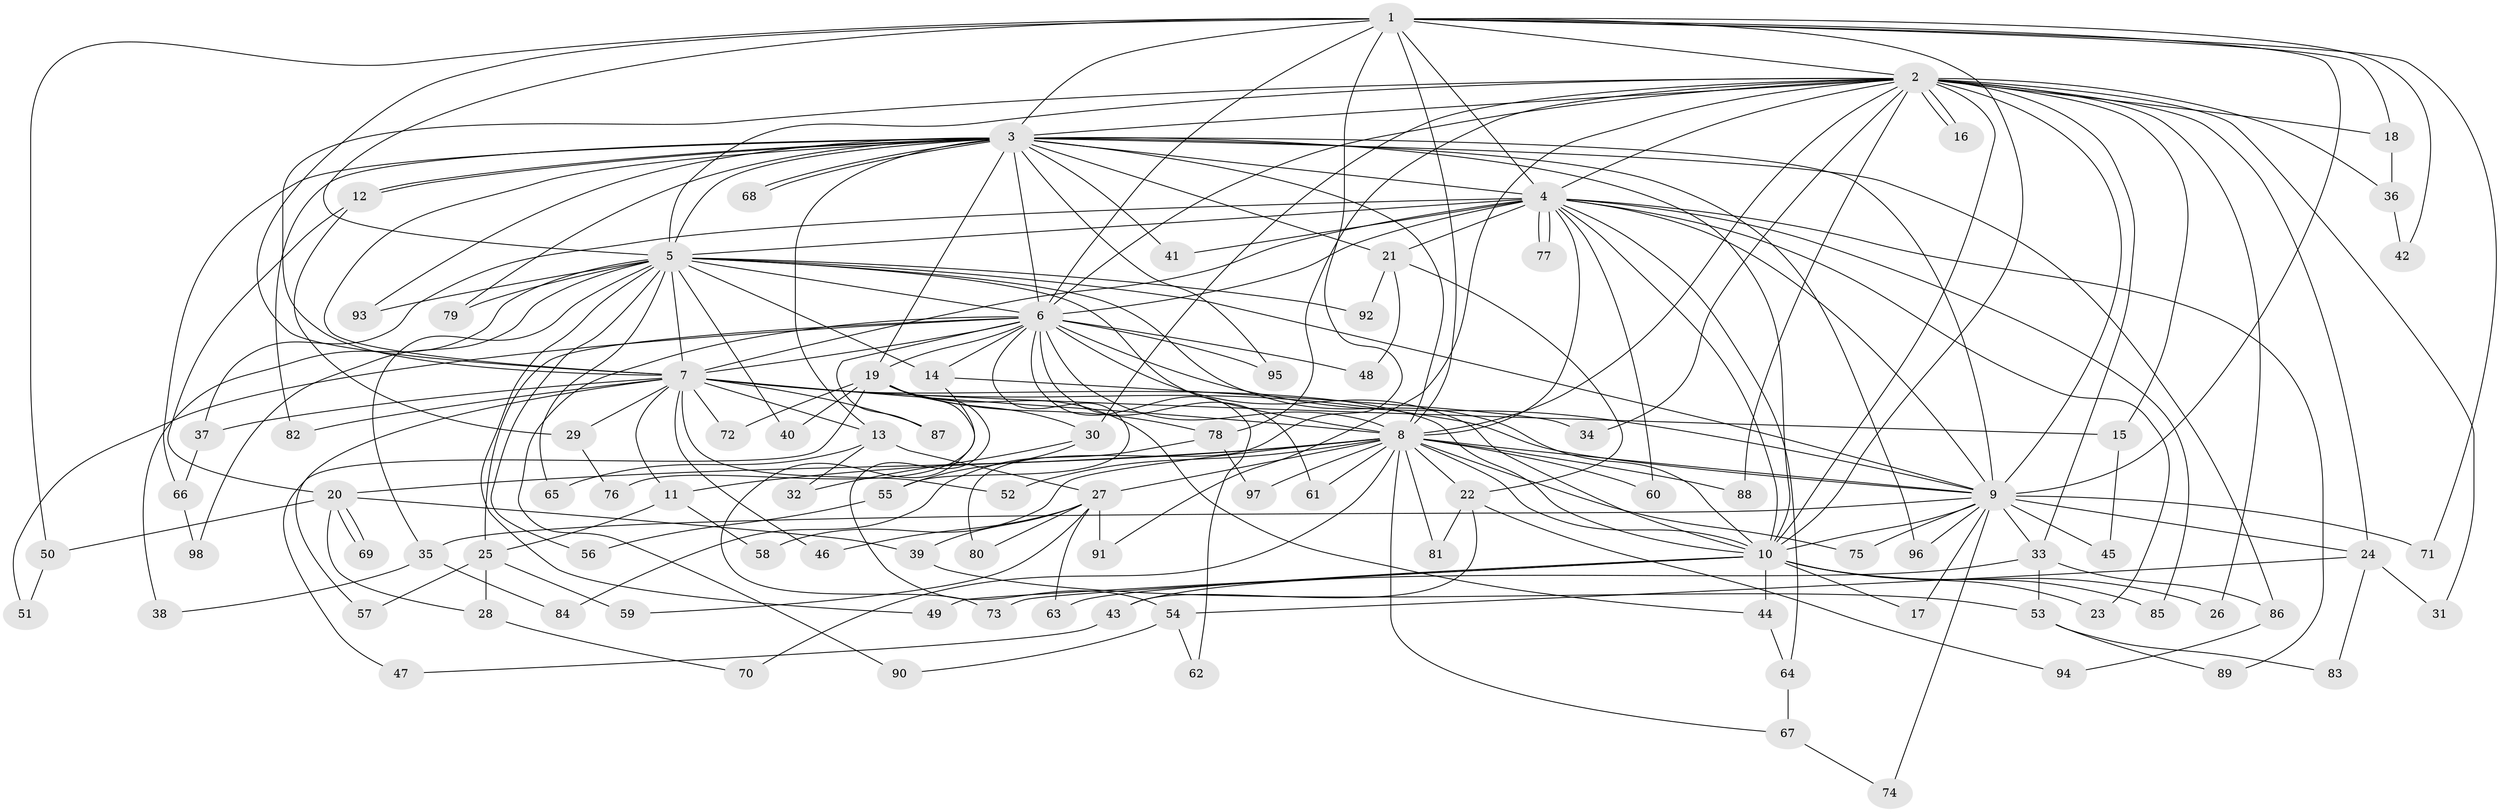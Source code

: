 // Generated by graph-tools (version 1.1) at 2025/13/03/09/25 04:13:43]
// undirected, 98 vertices, 221 edges
graph export_dot {
graph [start="1"]
  node [color=gray90,style=filled];
  1;
  2;
  3;
  4;
  5;
  6;
  7;
  8;
  9;
  10;
  11;
  12;
  13;
  14;
  15;
  16;
  17;
  18;
  19;
  20;
  21;
  22;
  23;
  24;
  25;
  26;
  27;
  28;
  29;
  30;
  31;
  32;
  33;
  34;
  35;
  36;
  37;
  38;
  39;
  40;
  41;
  42;
  43;
  44;
  45;
  46;
  47;
  48;
  49;
  50;
  51;
  52;
  53;
  54;
  55;
  56;
  57;
  58;
  59;
  60;
  61;
  62;
  63;
  64;
  65;
  66;
  67;
  68;
  69;
  70;
  71;
  72;
  73;
  74;
  75;
  76;
  77;
  78;
  79;
  80;
  81;
  82;
  83;
  84;
  85;
  86;
  87;
  88;
  89;
  90;
  91;
  92;
  93;
  94;
  95;
  96;
  97;
  98;
  1 -- 2;
  1 -- 3;
  1 -- 4;
  1 -- 5;
  1 -- 6;
  1 -- 7;
  1 -- 8;
  1 -- 9;
  1 -- 10;
  1 -- 18;
  1 -- 42;
  1 -- 50;
  1 -- 71;
  1 -- 80;
  2 -- 3;
  2 -- 4;
  2 -- 5;
  2 -- 6;
  2 -- 7;
  2 -- 8;
  2 -- 9;
  2 -- 10;
  2 -- 15;
  2 -- 16;
  2 -- 16;
  2 -- 18;
  2 -- 24;
  2 -- 26;
  2 -- 30;
  2 -- 31;
  2 -- 33;
  2 -- 34;
  2 -- 36;
  2 -- 78;
  2 -- 88;
  2 -- 91;
  3 -- 4;
  3 -- 5;
  3 -- 6;
  3 -- 7;
  3 -- 8;
  3 -- 9;
  3 -- 10;
  3 -- 12;
  3 -- 12;
  3 -- 13;
  3 -- 19;
  3 -- 21;
  3 -- 41;
  3 -- 66;
  3 -- 68;
  3 -- 68;
  3 -- 79;
  3 -- 82;
  3 -- 86;
  3 -- 93;
  3 -- 95;
  3 -- 96;
  4 -- 5;
  4 -- 6;
  4 -- 7;
  4 -- 8;
  4 -- 9;
  4 -- 10;
  4 -- 21;
  4 -- 23;
  4 -- 37;
  4 -- 41;
  4 -- 60;
  4 -- 64;
  4 -- 77;
  4 -- 77;
  4 -- 85;
  4 -- 89;
  5 -- 6;
  5 -- 7;
  5 -- 8;
  5 -- 9;
  5 -- 10;
  5 -- 14;
  5 -- 35;
  5 -- 38;
  5 -- 40;
  5 -- 49;
  5 -- 56;
  5 -- 65;
  5 -- 79;
  5 -- 92;
  5 -- 93;
  5 -- 98;
  6 -- 7;
  6 -- 8;
  6 -- 9;
  6 -- 10;
  6 -- 14;
  6 -- 19;
  6 -- 25;
  6 -- 48;
  6 -- 51;
  6 -- 55;
  6 -- 61;
  6 -- 62;
  6 -- 87;
  6 -- 90;
  6 -- 95;
  7 -- 8;
  7 -- 9;
  7 -- 10;
  7 -- 11;
  7 -- 13;
  7 -- 15;
  7 -- 29;
  7 -- 37;
  7 -- 46;
  7 -- 52;
  7 -- 57;
  7 -- 72;
  7 -- 82;
  7 -- 87;
  8 -- 9;
  8 -- 10;
  8 -- 11;
  8 -- 20;
  8 -- 22;
  8 -- 27;
  8 -- 52;
  8 -- 58;
  8 -- 60;
  8 -- 61;
  8 -- 67;
  8 -- 70;
  8 -- 75;
  8 -- 81;
  8 -- 88;
  8 -- 97;
  9 -- 10;
  9 -- 17;
  9 -- 24;
  9 -- 33;
  9 -- 35;
  9 -- 45;
  9 -- 71;
  9 -- 74;
  9 -- 75;
  9 -- 96;
  10 -- 17;
  10 -- 23;
  10 -- 26;
  10 -- 44;
  10 -- 49;
  10 -- 63;
  10 -- 73;
  10 -- 85;
  11 -- 25;
  11 -- 58;
  12 -- 20;
  12 -- 29;
  13 -- 27;
  13 -- 32;
  13 -- 65;
  14 -- 34;
  14 -- 76;
  15 -- 45;
  18 -- 36;
  19 -- 30;
  19 -- 40;
  19 -- 44;
  19 -- 47;
  19 -- 54;
  19 -- 72;
  19 -- 73;
  19 -- 78;
  20 -- 28;
  20 -- 39;
  20 -- 50;
  20 -- 69;
  20 -- 69;
  21 -- 22;
  21 -- 48;
  21 -- 92;
  22 -- 43;
  22 -- 81;
  22 -- 94;
  24 -- 31;
  24 -- 54;
  24 -- 83;
  25 -- 28;
  25 -- 57;
  25 -- 59;
  27 -- 39;
  27 -- 46;
  27 -- 59;
  27 -- 63;
  27 -- 80;
  27 -- 91;
  28 -- 70;
  29 -- 76;
  30 -- 32;
  30 -- 55;
  33 -- 43;
  33 -- 53;
  33 -- 86;
  35 -- 38;
  35 -- 84;
  36 -- 42;
  37 -- 66;
  39 -- 53;
  43 -- 47;
  44 -- 64;
  50 -- 51;
  53 -- 83;
  53 -- 89;
  54 -- 62;
  54 -- 90;
  55 -- 56;
  64 -- 67;
  66 -- 98;
  67 -- 74;
  78 -- 84;
  78 -- 97;
  86 -- 94;
}
